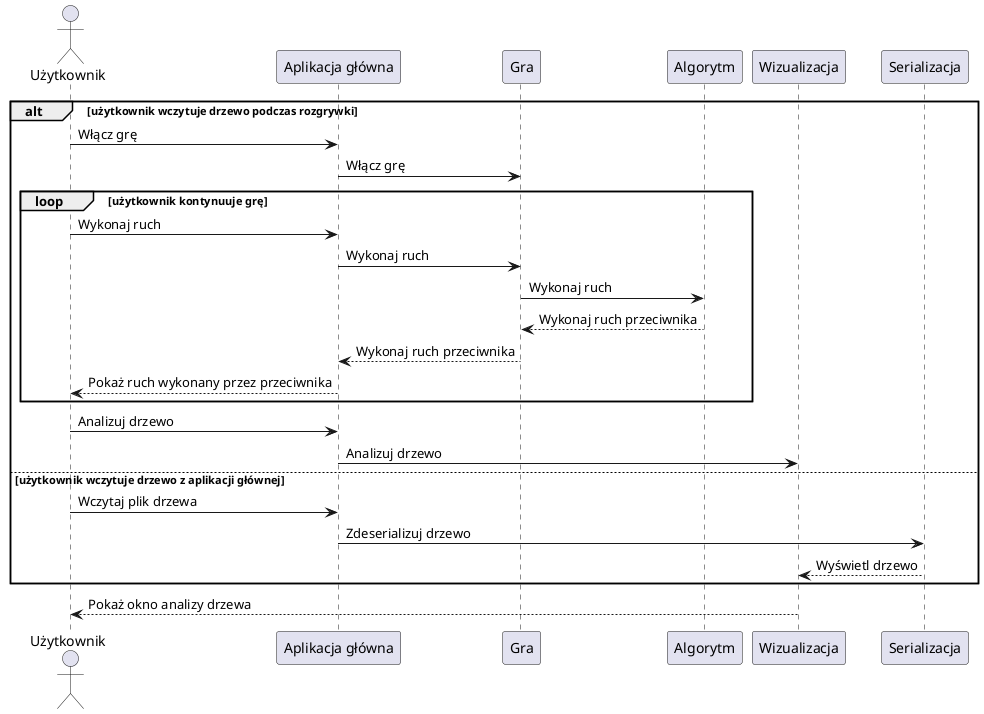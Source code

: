 @startuml
actor Użytkownik
alt użytkownik wczytuje drzewo podczas rozgrywki
Użytkownik -> "Aplikacja główna": Włącz grę
"Aplikacja główna" -> Gra: Włącz grę
loop użytkownik kontynuuje grę
Użytkownik -> "Aplikacja główna": Wykonaj ruch
"Aplikacja główna" -> Gra: Wykonaj ruch
Gra -> Algorytm: Wykonaj ruch
Algorytm --> Gra: Wykonaj ruch przeciwnika
Gra --> "Aplikacja główna": Wykonaj ruch przeciwnika
"Aplikacja główna" --> Użytkownik: Pokaż ruch wykonany przez przeciwnika
end
Użytkownik -> "Aplikacja główna": Analizuj drzewo
"Aplikacja główna" -> Wizualizacja: Analizuj drzewo
else użytkownik wczytuje drzewo z aplikacji głównej
Użytkownik -> "Aplikacja główna": Wczytaj plik drzewa
"Aplikacja główna" -> Serializacja: Zdeserializuj drzewo
Serializacja --> Wizualizacja: Wyświetl drzewo
end
Wizualizacja --> Użytkownik: Pokaż okno analizy drzewa
@enduml